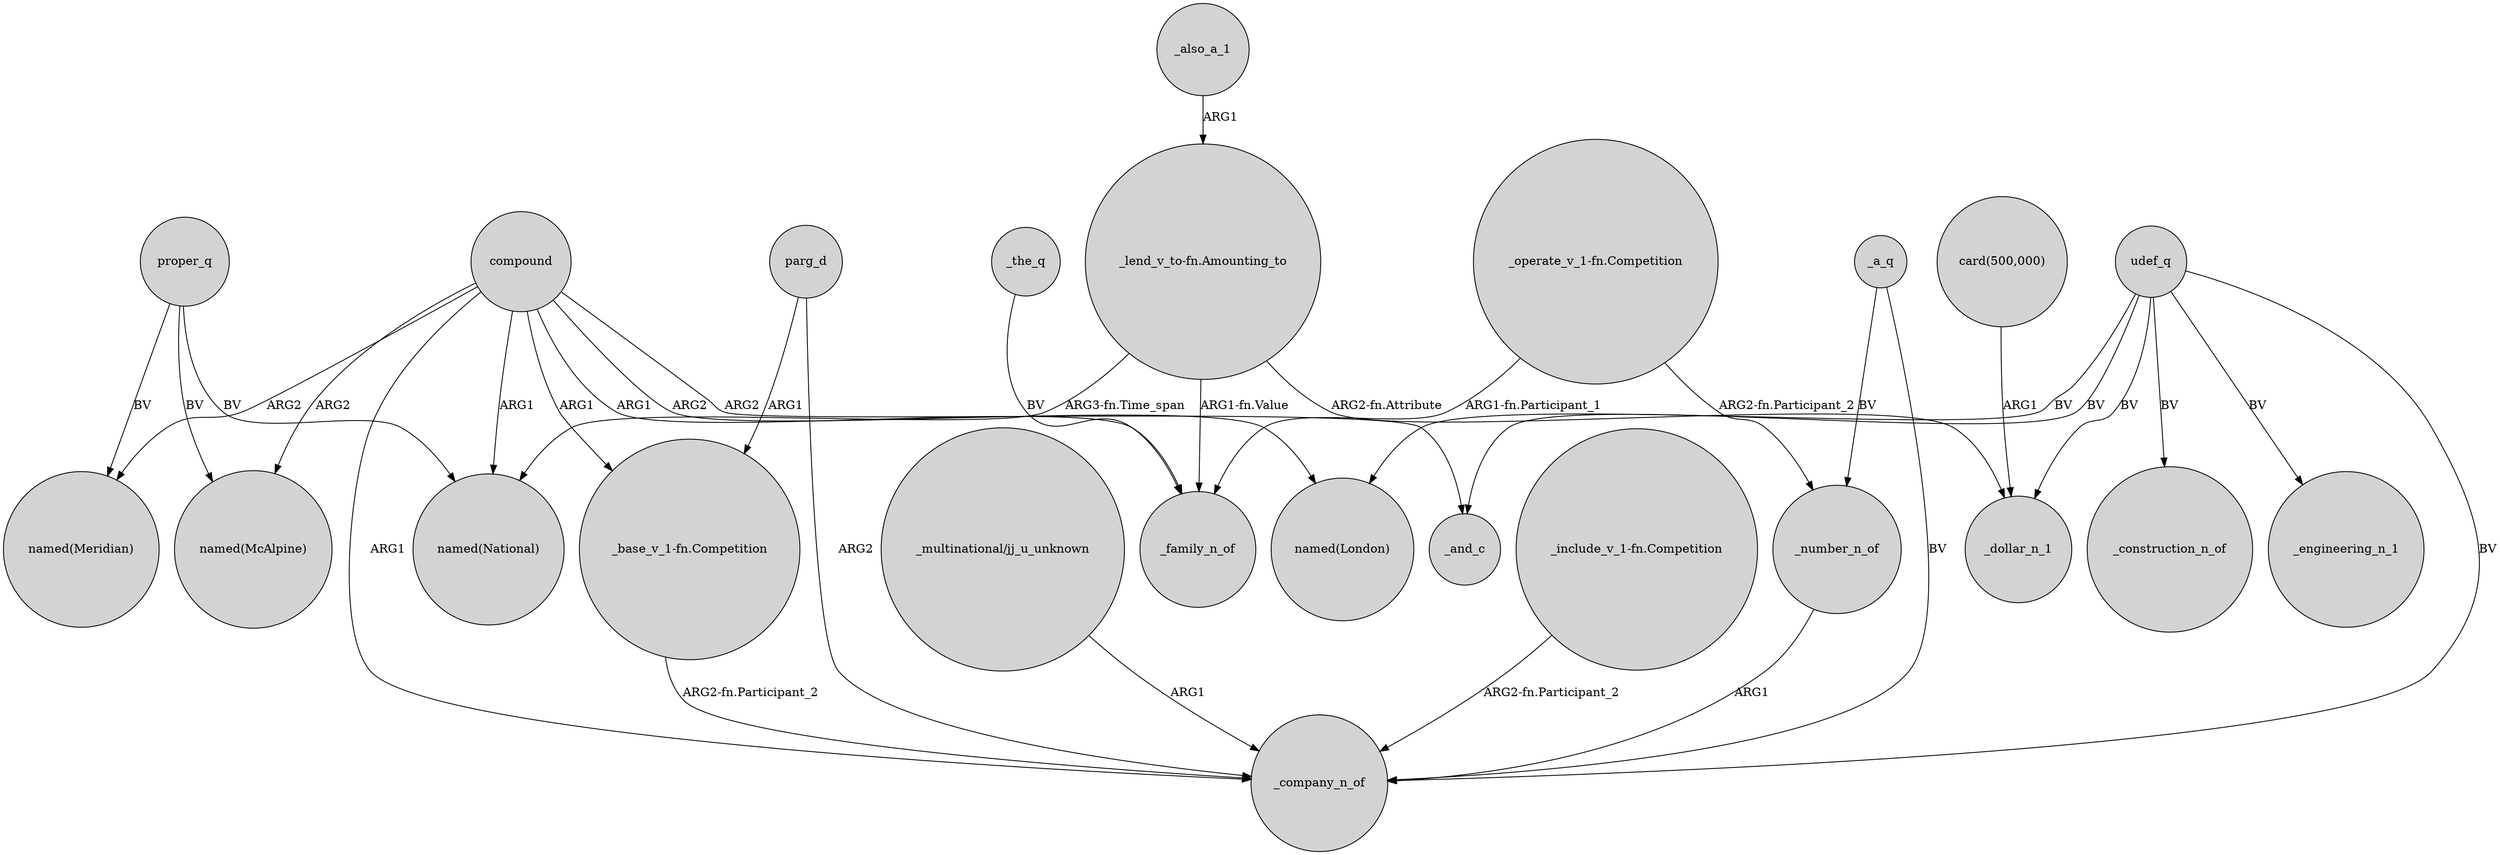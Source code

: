 digraph {
	node [shape=circle style=filled]
	compound -> "named(Meridian)" [label=ARG2]
	"_operate_v_1-fn.Competition" -> _number_n_of [label="ARG2-fn.Participant_2"]
	"_multinational/jj_u_unknown" -> _company_n_of [label=ARG1]
	compound -> _family_n_of [label=ARG1]
	compound -> "named(London)" [label=ARG2]
	_a_q -> _company_n_of [label=BV]
	compound -> _company_n_of [label=ARG1]
	parg_d -> _company_n_of [label=ARG2]
	udef_q -> "named(London)" [label=BV]
	compound -> "named(McAlpine)" [label=ARG2]
	udef_q -> _and_c [label=BV]
	"_include_v_1-fn.Competition" -> _company_n_of [label="ARG2-fn.Participant_2"]
	compound -> _and_c [label=ARG2]
	udef_q -> _engineering_n_1 [label=BV]
	proper_q -> "named(Meridian)" [label=BV]
	compound -> "named(National)" [label=ARG1]
	"_base_v_1-fn.Competition" -> _company_n_of [label="ARG2-fn.Participant_2"]
	_number_n_of -> _company_n_of [label=ARG1]
	udef_q -> _company_n_of [label=BV]
	udef_q -> _dollar_n_1 [label=BV]
	compound -> "_base_v_1-fn.Competition" [label=ARG1]
	proper_q -> "named(McAlpine)" [label=BV]
	"card(500,000)" -> _dollar_n_1 [label=ARG1]
	"_lend_v_to-fn.Amounting_to" -> "named(National)" [label="ARG3-fn.Time_span"]
	_a_q -> _number_n_of [label=BV]
	proper_q -> "named(National)" [label=BV]
	udef_q -> _construction_n_of [label=BV]
	"_operate_v_1-fn.Competition" -> _family_n_of [label="ARG1-fn.Participant_1"]
	_the_q -> _family_n_of [label=BV]
	"_lend_v_to-fn.Amounting_to" -> _family_n_of [label="ARG1-fn.Value"]
	_also_a_1 -> "_lend_v_to-fn.Amounting_to" [label=ARG1]
	parg_d -> "_base_v_1-fn.Competition" [label=ARG1]
	"_lend_v_to-fn.Amounting_to" -> _dollar_n_1 [label="ARG2-fn.Attribute"]
}

